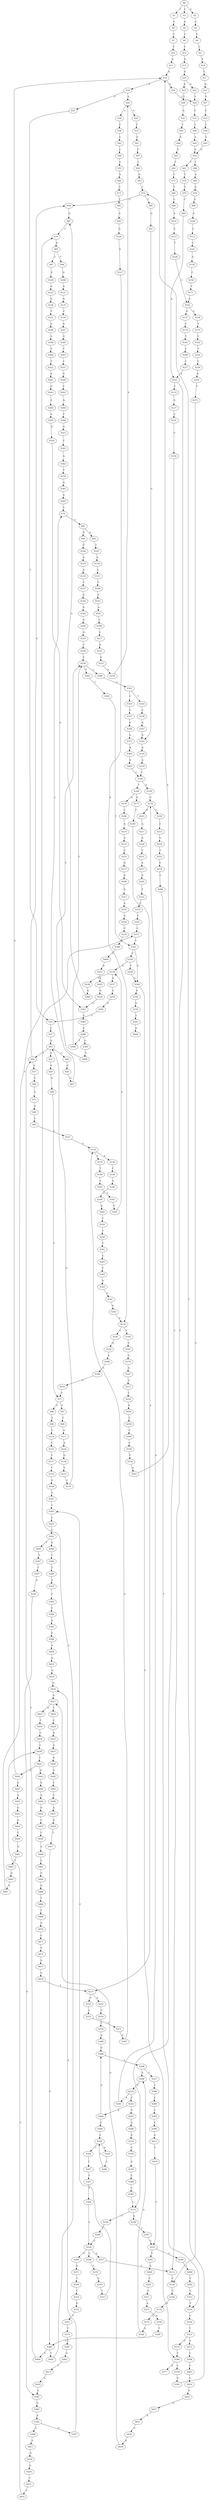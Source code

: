 strict digraph  {
	S0 -> S1 [ label = T ];
	S0 -> S2 [ label = G ];
	S0 -> S3 [ label = C ];
	S1 -> S4 [ label = C ];
	S2 -> S5 [ label = C ];
	S3 -> S6 [ label = A ];
	S4 -> S7 [ label = C ];
	S5 -> S8 [ label = T ];
	S6 -> S9 [ label = C ];
	S7 -> S10 [ label = C ];
	S8 -> S11 [ label = C ];
	S9 -> S12 [ label = C ];
	S10 -> S13 [ label = G ];
	S11 -> S14 [ label = A ];
	S12 -> S15 [ label = G ];
	S13 -> S16 [ label = A ];
	S14 -> S17 [ label = C ];
	S15 -> S18 [ label = A ];
	S16 -> S19 [ label = A ];
	S16 -> S20 [ label = G ];
	S17 -> S21 [ label = G ];
	S18 -> S22 [ label = G ];
	S18 -> S23 [ label = A ];
	S19 -> S24 [ label = A ];
	S19 -> S25 [ label = G ];
	S20 -> S26 [ label = T ];
	S21 -> S27 [ label = T ];
	S22 -> S26 [ label = T ];
	S23 -> S28 [ label = T ];
	S24 -> S29 [ label = G ];
	S24 -> S30 [ label = C ];
	S25 -> S31 [ label = T ];
	S26 -> S32 [ label = C ];
	S27 -> S33 [ label = C ];
	S28 -> S34 [ label = G ];
	S29 -> S35 [ label = T ];
	S30 -> S36 [ label = C ];
	S31 -> S37 [ label = C ];
	S32 -> S38 [ label = C ];
	S33 -> S39 [ label = C ];
	S34 -> S40 [ label = T ];
	S35 -> S41 [ label = G ];
	S36 -> S42 [ label = C ];
	S37 -> S43 [ label = G ];
	S38 -> S44 [ label = A ];
	S39 -> S45 [ label = A ];
	S40 -> S46 [ label = A ];
	S41 -> S47 [ label = T ];
	S42 -> S48 [ label = C ];
	S43 -> S49 [ label = C ];
	S43 -> S50 [ label = T ];
	S43 -> S51 [ label = A ];
	S44 -> S52 [ label = G ];
	S45 -> S52 [ label = G ];
	S46 -> S53 [ label = G ];
	S47 -> S54 [ label = C ];
	S48 -> S55 [ label = G ];
	S49 -> S56 [ label = G ];
	S50 -> S57 [ label = A ];
	S50 -> S58 [ label = G ];
	S51 -> S59 [ label = G ];
	S52 -> S60 [ label = T ];
	S52 -> S61 [ label = C ];
	S53 -> S62 [ label = T ];
	S54 -> S63 [ label = G ];
	S55 -> S64 [ label = A ];
	S56 -> S65 [ label = G ];
	S57 -> S66 [ label = A ];
	S58 -> S67 [ label = G ];
	S59 -> S68 [ label = G ];
	S60 -> S69 [ label = A ];
	S61 -> S70 [ label = T ];
	S62 -> S71 [ label = T ];
	S63 -> S72 [ label = T ];
	S64 -> S73 [ label = C ];
	S65 -> S74 [ label = C ];
	S66 -> S75 [ label = G ];
	S67 -> S76 [ label = T ];
	S68 -> S77 [ label = T ];
	S69 -> S78 [ label = G ];
	S70 -> S79 [ label = T ];
	S71 -> S80 [ label = T ];
	S72 -> S81 [ label = C ];
	S72 -> S58 [ label = G ];
	S73 -> S82 [ label = T ];
	S74 -> S83 [ label = T ];
	S75 -> S84 [ label = A ];
	S76 -> S85 [ label = A ];
	S77 -> S86 [ label = G ];
	S77 -> S87 [ label = A ];
	S78 -> S88 [ label = G ];
	S79 -> S89 [ label = C ];
	S80 -> S90 [ label = C ];
	S81 -> S91 [ label = G ];
	S82 -> S92 [ label = A ];
	S83 -> S93 [ label = A ];
	S83 -> S94 [ label = G ];
	S84 -> S95 [ label = C ];
	S85 -> S96 [ label = T ];
	S85 -> S97 [ label = C ];
	S86 -> S98 [ label = T ];
	S87 -> S99 [ label = T ];
	S88 -> S100 [ label = G ];
	S89 -> S101 [ label = A ];
	S90 -> S102 [ label = A ];
	S91 -> S103 [ label = G ];
	S92 -> S104 [ label = G ];
	S93 -> S105 [ label = T ];
	S94 -> S106 [ label = G ];
	S95 -> S107 [ label = G ];
	S96 -> S108 [ label = G ];
	S97 -> S109 [ label = C ];
	S98 -> S110 [ label = C ];
	S99 -> S111 [ label = A ];
	S100 -> S112 [ label = T ];
	S101 -> S113 [ label = T ];
	S101 -> S114 [ label = C ];
	S102 -> S115 [ label = C ];
	S103 -> S116 [ label = A ];
	S104 -> S117 [ label = A ];
	S105 -> S118 [ label = A ];
	S106 -> S119 [ label = A ];
	S107 -> S120 [ label = G ];
	S108 -> S121 [ label = A ];
	S109 -> S122 [ label = G ];
	S110 -> S123 [ label = C ];
	S111 -> S124 [ label = A ];
	S112 -> S125 [ label = C ];
	S113 -> S126 [ label = C ];
	S114 -> S127 [ label = G ];
	S115 -> S128 [ label = T ];
	S116 -> S129 [ label = A ];
	S117 -> S130 [ label = A ];
	S118 -> S131 [ label = G ];
	S119 -> S132 [ label = A ];
	S120 -> S133 [ label = C ];
	S120 -> S134 [ label = A ];
	S121 -> S135 [ label = G ];
	S122 -> S136 [ label = G ];
	S123 -> S137 [ label = C ];
	S124 -> S138 [ label = G ];
	S125 -> S139 [ label = A ];
	S126 -> S140 [ label = C ];
	S127 -> S141 [ label = C ];
	S128 -> S142 [ label = C ];
	S129 -> S143 [ label = C ];
	S130 -> S144 [ label = T ];
	S130 -> S145 [ label = C ];
	S131 -> S146 [ label = T ];
	S132 -> S147 [ label = T ];
	S133 -> S148 [ label = T ];
	S134 -> S149 [ label = C ];
	S135 -> S150 [ label = C ];
	S136 -> S151 [ label = T ];
	S137 -> S152 [ label = T ];
	S138 -> S153 [ label = T ];
	S139 -> S154 [ label = C ];
	S140 -> S155 [ label = A ];
	S141 -> S156 [ label = C ];
	S142 -> S157 [ label = G ];
	S142 -> S158 [ label = C ];
	S143 -> S159 [ label = A ];
	S143 -> S160 [ label = T ];
	S144 -> S161 [ label = C ];
	S145 -> S162 [ label = G ];
	S146 -> S163 [ label = A ];
	S147 -> S164 [ label = G ];
	S148 -> S165 [ label = C ];
	S149 -> S166 [ label = A ];
	S150 -> S167 [ label = G ];
	S151 -> S168 [ label = G ];
	S152 -> S169 [ label = G ];
	S153 -> S170 [ label = C ];
	S154 -> S171 [ label = T ];
	S155 -> S172 [ label = G ];
	S156 -> S173 [ label = C ];
	S157 -> S174 [ label = C ];
	S158 -> S175 [ label = T ];
	S159 -> S176 [ label = G ];
	S160 -> S177 [ label = G ];
	S160 -> S178 [ label = A ];
	S161 -> S179 [ label = G ];
	S162 -> S180 [ label = A ];
	S163 -> S181 [ label = G ];
	S164 -> S182 [ label = G ];
	S165 -> S183 [ label = T ];
	S166 -> S184 [ label = C ];
	S167 -> S185 [ label = G ];
	S168 -> S186 [ label = G ];
	S169 -> S187 [ label = T ];
	S170 -> S43 [ label = G ];
	S171 -> S142 [ label = C ];
	S172 -> S188 [ label = A ];
	S173 -> S189 [ label = A ];
	S173 -> S190 [ label = T ];
	S174 -> S191 [ label = T ];
	S175 -> S192 [ label = T ];
	S176 -> S193 [ label = G ];
	S176 -> S194 [ label = C ];
	S177 -> S195 [ label = C ];
	S178 -> S196 [ label = C ];
	S179 -> S197 [ label = G ];
	S180 -> S198 [ label = G ];
	S181 -> S199 [ label = C ];
	S182 -> S200 [ label = G ];
	S183 -> S201 [ label = C ];
	S184 -> S202 [ label = A ];
	S185 -> S203 [ label = T ];
	S186 -> S204 [ label = T ];
	S187 -> S205 [ label = C ];
	S188 -> S206 [ label = A ];
	S189 -> S207 [ label = T ];
	S190 -> S208 [ label = T ];
	S191 -> S209 [ label = T ];
	S192 -> S210 [ label = T ];
	S193 -> S211 [ label = A ];
	S194 -> S212 [ label = C ];
	S195 -> S213 [ label = A ];
	S196 -> S214 [ label = A ];
	S197 -> S215 [ label = G ];
	S198 -> S216 [ label = G ];
	S199 -> S217 [ label = C ];
	S200 -> S218 [ label = G ];
	S201 -> S219 [ label = G ];
	S202 -> S220 [ label = C ];
	S203 -> S221 [ label = C ];
	S204 -> S222 [ label = T ];
	S205 -> S223 [ label = C ];
	S206 -> S224 [ label = C ];
	S207 -> S225 [ label = C ];
	S208 -> S226 [ label = C ];
	S209 -> S227 [ label = C ];
	S210 -> S228 [ label = C ];
	S211 -> S229 [ label = A ];
	S212 -> S230 [ label = G ];
	S213 -> S231 [ label = G ];
	S213 -> S232 [ label = A ];
	S214 -> S233 [ label = A ];
	S215 -> S234 [ label = T ];
	S216 -> S77 [ label = T ];
	S217 -> S235 [ label = G ];
	S218 -> S236 [ label = T ];
	S219 -> S237 [ label = A ];
	S219 -> S238 [ label = T ];
	S220 -> S239 [ label = C ];
	S221 -> S240 [ label = G ];
	S222 -> S241 [ label = A ];
	S223 -> S242 [ label = T ];
	S224 -> S243 [ label = C ];
	S224 -> S244 [ label = A ];
	S225 -> S245 [ label = T ];
	S225 -> S246 [ label = G ];
	S226 -> S247 [ label = A ];
	S226 -> S248 [ label = C ];
	S226 -> S249 [ label = G ];
	S227 -> S101 [ label = A ];
	S228 -> S250 [ label = A ];
	S229 -> S251 [ label = T ];
	S230 -> S252 [ label = T ];
	S231 -> S253 [ label = A ];
	S232 -> S254 [ label = C ];
	S233 -> S255 [ label = C ];
	S234 -> S256 [ label = A ];
	S235 -> S257 [ label = A ];
	S236 -> S258 [ label = C ];
	S237 -> S259 [ label = A ];
	S238 -> S260 [ label = G ];
	S239 -> S261 [ label = T ];
	S240 -> S262 [ label = C ];
	S241 -> S263 [ label = G ];
	S242 -> S264 [ label = A ];
	S242 -> S265 [ label = T ];
	S243 -> S266 [ label = A ];
	S243 -> S267 [ label = G ];
	S244 -> S176 [ label = G ];
	S245 -> S268 [ label = G ];
	S246 -> S269 [ label = T ];
	S247 -> S113 [ label = T ];
	S248 -> S270 [ label = T ];
	S249 -> S271 [ label = A ];
	S250 -> S272 [ label = T ];
	S251 -> S273 [ label = A ];
	S252 -> S274 [ label = C ];
	S253 -> S275 [ label = C ];
	S254 -> S276 [ label = C ];
	S255 -> S277 [ label = G ];
	S256 -> S278 [ label = T ];
	S257 -> S279 [ label = A ];
	S258 -> S280 [ label = C ];
	S258 -> S281 [ label = T ];
	S259 -> S282 [ label = G ];
	S260 -> S67 [ label = G ];
	S261 -> S283 [ label = C ];
	S262 -> S284 [ label = A ];
	S263 -> S285 [ label = A ];
	S264 -> S286 [ label = C ];
	S265 -> S287 [ label = G ];
	S266 -> S288 [ label = G ];
	S266 -> S289 [ label = C ];
	S267 -> S290 [ label = G ];
	S268 -> S291 [ label = C ];
	S269 -> S292 [ label = C ];
	S270 -> S293 [ label = G ];
	S271 -> S294 [ label = T ];
	S272 -> S126 [ label = C ];
	S273 -> S295 [ label = G ];
	S274 -> S296 [ label = C ];
	S275 -> S297 [ label = G ];
	S276 -> S298 [ label = A ];
	S277 -> S299 [ label = A ];
	S278 -> S300 [ label = C ];
	S279 -> S24 [ label = A ];
	S280 -> S301 [ label = G ];
	S281 -> S302 [ label = C ];
	S282 -> S31 [ label = T ];
	S283 -> S303 [ label = T ];
	S284 -> S304 [ label = C ];
	S285 -> S305 [ label = A ];
	S286 -> S306 [ label = T ];
	S287 -> S307 [ label = T ];
	S288 -> S308 [ label = A ];
	S289 -> S309 [ label = C ];
	S290 -> S310 [ label = A ];
	S291 -> S311 [ label = C ];
	S292 -> S312 [ label = C ];
	S293 -> S313 [ label = T ];
	S294 -> S314 [ label = C ];
	S295 -> S315 [ label = T ];
	S296 -> S316 [ label = T ];
	S297 -> S120 [ label = G ];
	S298 -> S288 [ label = G ];
	S299 -> S317 [ label = A ];
	S300 -> S318 [ label = C ];
	S301 -> S319 [ label = C ];
	S301 -> S320 [ label = T ];
	S302 -> S321 [ label = T ];
	S303 -> S322 [ label = A ];
	S304 -> S323 [ label = G ];
	S305 -> S324 [ label = G ];
	S306 -> S325 [ label = A ];
	S307 -> S326 [ label = A ];
	S308 -> S327 [ label = C ];
	S308 -> S206 [ label = A ];
	S309 -> S328 [ label = C ];
	S309 -> S329 [ label = A ];
	S310 -> S330 [ label = C ];
	S311 -> S331 [ label = A ];
	S312 -> S316 [ label = T ];
	S313 -> S205 [ label = C ];
	S314 -> S332 [ label = G ];
	S315 -> S333 [ label = C ];
	S316 -> S334 [ label = C ];
	S317 -> S335 [ label = A ];
	S318 -> S336 [ label = C ];
	S319 -> S337 [ label = C ];
	S320 -> S338 [ label = C ];
	S321 -> S339 [ label = C ];
	S321 -> S340 [ label = G ];
	S322 -> S341 [ label = G ];
	S323 -> S342 [ label = C ];
	S324 -> S343 [ label = G ];
	S325 -> S344 [ label = C ];
	S326 -> S345 [ label = G ];
	S327 -> S346 [ label = T ];
	S328 -> S347 [ label = C ];
	S329 -> S348 [ label = C ];
	S330 -> S349 [ label = G ];
	S331 -> S350 [ label = G ];
	S332 -> S351 [ label = T ];
	S333 -> S352 [ label = T ];
	S334 -> S353 [ label = T ];
	S335 -> S354 [ label = A ];
	S336 -> S355 [ label = G ];
	S337 -> S356 [ label = G ];
	S338 -> S357 [ label = G ];
	S339 -> S358 [ label = T ];
	S339 -> S219 [ label = G ];
	S340 -> S359 [ label = A ];
	S340 -> S360 [ label = T ];
	S341 -> S361 [ label = A ];
	S342 -> S362 [ label = G ];
	S343 -> S363 [ label = G ];
	S344 -> S364 [ label = C ];
	S345 -> S365 [ label = G ];
	S346 -> S366 [ label = C ];
	S347 -> S367 [ label = T ];
	S348 -> S309 [ label = C ];
	S349 -> S368 [ label = C ];
	S350 -> S369 [ label = T ];
	S351 -> S370 [ label = T ];
	S352 -> S371 [ label = C ];
	S353 -> S372 [ label = T ];
	S353 -> S373 [ label = G ];
	S354 -> S374 [ label = C ];
	S355 -> S16 [ label = A ];
	S356 -> S375 [ label = G ];
	S357 -> S103 [ label = G ];
	S358 -> S340 [ label = G ];
	S359 -> S376 [ label = G ];
	S360 -> S377 [ label = A ];
	S360 -> S378 [ label = C ];
	S361 -> S130 [ label = A ];
	S362 -> S379 [ label = C ];
	S363 -> S380 [ label = G ];
	S364 -> S381 [ label = A ];
	S365 -> S382 [ label = A ];
	S366 -> S383 [ label = C ];
	S367 -> S384 [ label = T ];
	S368 -> S385 [ label = C ];
	S369 -> S386 [ label = C ];
	S370 -> S387 [ label = T ];
	S371 -> S321 [ label = T ];
	S372 -> S388 [ label = C ];
	S373 -> S360 [ label = T ];
	S374 -> S389 [ label = A ];
	S375 -> S390 [ label = A ];
	S376 -> S391 [ label = T ];
	S378 -> S392 [ label = G ];
	S379 -> S393 [ label = G ];
	S380 -> S394 [ label = T ];
	S380 -> S395 [ label = G ];
	S381 -> S396 [ label = G ];
	S382 -> S397 [ label = G ];
	S382 -> S398 [ label = A ];
	S383 -> S399 [ label = C ];
	S384 -> S226 [ label = C ];
	S385 -> S173 [ label = C ];
	S386 -> S400 [ label = G ];
	S386 -> S401 [ label = T ];
	S387 -> S402 [ label = G ];
	S388 -> S403 [ label = T ];
	S389 -> S404 [ label = G ];
	S390 -> S405 [ label = A ];
	S391 -> S406 [ label = A ];
	S392 -> S72 [ label = T ];
	S393 -> S407 [ label = G ];
	S394 -> S258 [ label = C ];
	S395 -> S408 [ label = T ];
	S396 -> S409 [ label = G ];
	S397 -> S410 [ label = A ];
	S398 -> S411 [ label = A ];
	S399 -> S412 [ label = A ];
	S400 -> S50 [ label = T ];
	S401 -> S371 [ label = C ];
	S402 -> S413 [ label = T ];
	S403 -> S414 [ label = C ];
	S404 -> S415 [ label = A ];
	S405 -> S143 [ label = C ];
	S407 -> S74 [ label = C ];
	S408 -> S258 [ label = C ];
	S409 -> S416 [ label = A ];
	S410 -> S417 [ label = G ];
	S411 -> S418 [ label = G ];
	S412 -> S419 [ label = T ];
	S413 -> S420 [ label = A ];
	S414 -> S421 [ label = G ];
	S415 -> S422 [ label = A ];
	S416 -> S423 [ label = G ];
	S417 -> S424 [ label = T ];
	S417 -> S425 [ label = G ];
	S418 -> S426 [ label = G ];
	S419 -> S225 [ label = C ];
	S420 -> S345 [ label = G ];
	S421 -> S427 [ label = G ];
	S422 -> S428 [ label = G ];
	S423 -> S410 [ label = A ];
	S424 -> S429 [ label = C ];
	S425 -> S430 [ label = T ];
	S426 -> S431 [ label = T ];
	S427 -> S432 [ label = A ];
	S428 -> S343 [ label = G ];
	S429 -> S433 [ label = A ];
	S430 -> S434 [ label = C ];
	S431 -> S435 [ label = C ];
	S432 -> S436 [ label = G ];
	S433 -> S437 [ label = G ];
	S434 -> S438 [ label = C ];
	S435 -> S438 [ label = C ];
	S436 -> S439 [ label = A ];
	S437 -> S440 [ label = G ];
	S438 -> S441 [ label = C ];
	S439 -> S417 [ label = G ];
	S440 -> S442 [ label = A ];
	S441 -> S443 [ label = A ];
	S441 -> S444 [ label = G ];
	S442 -> S445 [ label = C ];
	S443 -> S446 [ label = G ];
	S444 -> S447 [ label = G ];
	S444 -> S16 [ label = A ];
	S445 -> S448 [ label = C ];
	S446 -> S449 [ label = A ];
	S447 -> S450 [ label = A ];
	S448 -> S451 [ label = A ];
	S449 -> S452 [ label = G ];
	S450 -> S453 [ label = G ];
	S451 -> S454 [ label = G ];
	S452 -> S455 [ label = C ];
	S453 -> S456 [ label = G ];
	S454 -> S457 [ label = T ];
	S455 -> S458 [ label = C ];
	S456 -> S459 [ label = C ];
	S457 -> S386 [ label = C ];
	S458 -> S460 [ label = A ];
	S459 -> S461 [ label = G ];
	S460 -> S462 [ label = C ];
	S461 -> S463 [ label = T ];
	S462 -> S464 [ label = G ];
	S463 -> S465 [ label = G ];
	S464 -> S466 [ label = G ];
	S465 -> S467 [ label = G ];
	S466 -> S468 [ label = T ];
	S467 -> S76 [ label = T ];
	S468 -> S469 [ label = T ];
	S469 -> S470 [ label = A ];
	S470 -> S471 [ label = C ];
	S471 -> S472 [ label = T ];
	S472 -> S473 [ label = G ];
	S473 -> S474 [ label = C ];
	S474 -> S213 [ label = A ];
}

